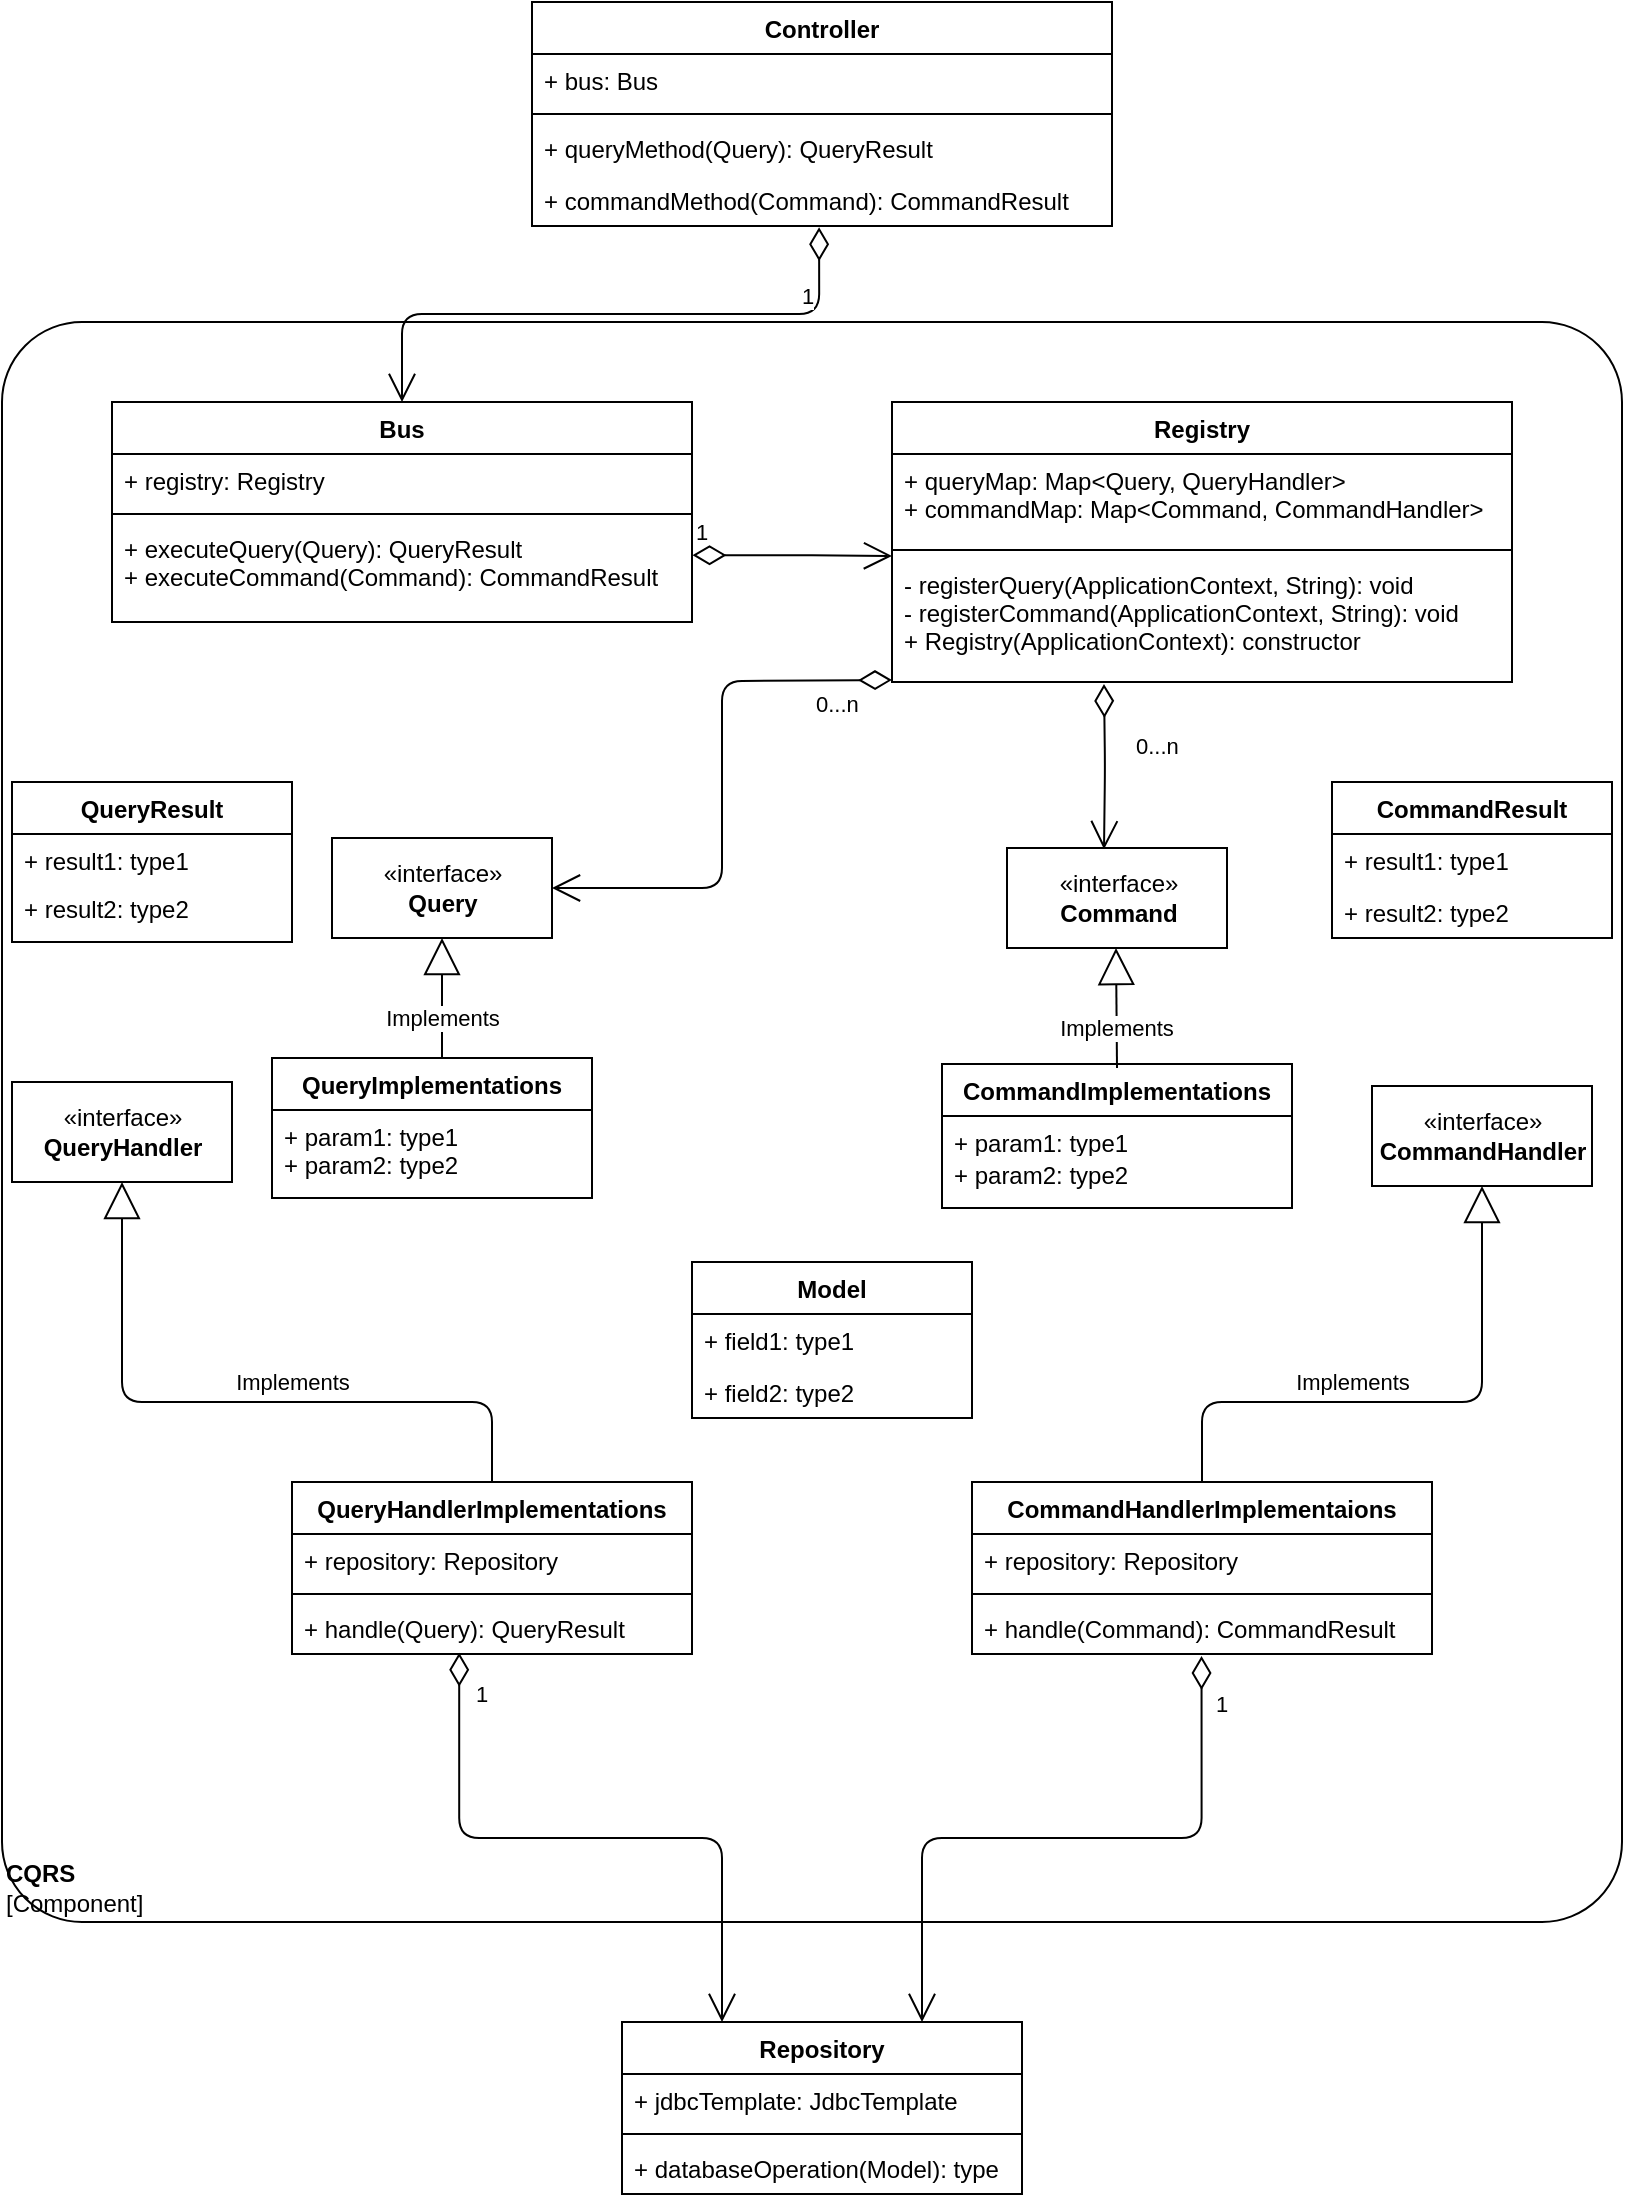 <mxfile version="13.1.14" type="device"><diagram id="9B7DLPkrnSPOSxglQv33" name="Page-1"><mxGraphModel dx="1038" dy="1680" grid="1" gridSize="10" guides="1" tooltips="1" connect="1" arrows="1" fold="1" page="1" pageScale="1" pageWidth="850" pageHeight="1100" math="0" shadow="0"><root><mxCell id="0"/><mxCell id="1" parent="0"/><mxCell id="9hxov6UwLi_tWVRm87We-3" value="&lt;div style=&quot;text-align: left&quot;&gt;&lt;b&gt;CQRS&lt;/b&gt;&lt;/div&gt;&lt;div style=&quot;text-align: left&quot;&gt;[Component]&lt;/div&gt;" style="rounded=1;whiteSpace=wrap;html=1;labelBackgroundColor=none;fillColor=#ffffff;fontColor=#000000;align=left;arcSize=5;strokeColor=#000000;verticalAlign=bottom;points=[[0.25,0,0],[0.5,0,0],[0.75,0,0],[1,0.25,0],[1,0.5,0],[1,0.75,0],[0.75,1,0],[0.5,1,0],[0.25,1,0],[0,0.75,0],[0,0.5,0],[0,0.25,0]];" parent="1" vertex="1"><mxGeometry x="15" y="-900" width="810" height="800" as="geometry"/></mxCell><mxCell id="9hxov6UwLi_tWVRm87We-5" value="Bus" style="swimlane;fontStyle=1;align=center;verticalAlign=top;childLayout=stackLayout;horizontal=1;startSize=26;horizontalStack=0;resizeParent=1;resizeParentMax=0;resizeLast=0;collapsible=1;marginBottom=0;" parent="1" vertex="1"><mxGeometry x="70" y="-860" width="290" height="110" as="geometry"/></mxCell><mxCell id="9hxov6UwLi_tWVRm87We-6" value="+ registry: Registry" style="text;strokeColor=none;fillColor=none;align=left;verticalAlign=top;spacingLeft=4;spacingRight=4;overflow=hidden;rotatable=0;points=[[0,0.5],[1,0.5]];portConstraint=eastwest;" parent="9hxov6UwLi_tWVRm87We-5" vertex="1"><mxGeometry y="26" width="290" height="26" as="geometry"/></mxCell><mxCell id="9hxov6UwLi_tWVRm87We-7" value="" style="line;strokeWidth=1;fillColor=none;align=left;verticalAlign=middle;spacingTop=-1;spacingLeft=3;spacingRight=3;rotatable=0;labelPosition=right;points=[];portConstraint=eastwest;" parent="9hxov6UwLi_tWVRm87We-5" vertex="1"><mxGeometry y="52" width="290" height="8" as="geometry"/></mxCell><mxCell id="9hxov6UwLi_tWVRm87We-8" value="+ executeQuery(Query): QueryResult&#10;+ executeCommand(Command): CommandResult" style="text;strokeColor=none;fillColor=none;align=left;verticalAlign=top;spacingLeft=4;spacingRight=4;overflow=hidden;rotatable=0;points=[[0,0.5],[1,0.5]];portConstraint=eastwest;" parent="9hxov6UwLi_tWVRm87We-5" vertex="1"><mxGeometry y="60" width="290" height="50" as="geometry"/></mxCell><mxCell id="9hxov6UwLi_tWVRm87We-9" value="Registry" style="swimlane;fontStyle=1;align=center;verticalAlign=top;childLayout=stackLayout;horizontal=1;startSize=26;horizontalStack=0;resizeParent=1;resizeParentMax=0;resizeLast=0;collapsible=1;marginBottom=0;" parent="1" vertex="1"><mxGeometry x="460" y="-860" width="310" height="140" as="geometry"/></mxCell><mxCell id="9hxov6UwLi_tWVRm87We-10" value="+ queryMap: Map&lt;Query, QueryHandler&gt;&#10;+ commandMap: Map&lt;Command, CommandHandler&gt;" style="text;strokeColor=none;fillColor=none;align=left;verticalAlign=top;spacingLeft=4;spacingRight=4;overflow=hidden;rotatable=0;points=[[0,0.5],[1,0.5]];portConstraint=eastwest;" parent="9hxov6UwLi_tWVRm87We-9" vertex="1"><mxGeometry y="26" width="310" height="44" as="geometry"/></mxCell><mxCell id="9hxov6UwLi_tWVRm87We-11" value="" style="line;strokeWidth=1;fillColor=none;align=left;verticalAlign=middle;spacingTop=-1;spacingLeft=3;spacingRight=3;rotatable=0;labelPosition=right;points=[];portConstraint=eastwest;" parent="9hxov6UwLi_tWVRm87We-9" vertex="1"><mxGeometry y="70" width="310" height="8" as="geometry"/></mxCell><mxCell id="9hxov6UwLi_tWVRm87We-12" value="- registerQuery(ApplicationContext, String): void&#10;- registerCommand(ApplicationContext, String): void&#10;+ Registry(ApplicationContext): constructor" style="text;strokeColor=none;fillColor=none;align=left;verticalAlign=top;spacingLeft=4;spacingRight=4;overflow=hidden;rotatable=0;points=[[0,0.5],[1,0.5]];portConstraint=eastwest;" parent="9hxov6UwLi_tWVRm87We-9" vertex="1"><mxGeometry y="78" width="310" height="62" as="geometry"/></mxCell><mxCell id="9hxov6UwLi_tWVRm87We-15" value="«interface»&lt;br&gt;&lt;b&gt;Query&lt;/b&gt;" style="html=1;" parent="1" vertex="1"><mxGeometry x="180" y="-642" width="110" height="50" as="geometry"/></mxCell><mxCell id="9hxov6UwLi_tWVRm87We-16" value="«interface»&lt;br&gt;&lt;b&gt;Command&lt;/b&gt;" style="html=1;" parent="1" vertex="1"><mxGeometry x="517.5" y="-637" width="110" height="50" as="geometry"/></mxCell><mxCell id="9hxov6UwLi_tWVRm87We-17" value="«interface»&lt;br&gt;&lt;b&gt;QueryHandler&lt;/b&gt;" style="html=1;" parent="1" vertex="1"><mxGeometry x="20" y="-520" width="110" height="50" as="geometry"/></mxCell><mxCell id="9hxov6UwLi_tWVRm87We-18" value="«interface»&lt;br&gt;&lt;b&gt;CommandHandler&lt;/b&gt;" style="html=1;" parent="1" vertex="1"><mxGeometry x="700" y="-518" width="110" height="50" as="geometry"/></mxCell><mxCell id="9hxov6UwLi_tWVRm87We-37" value="1" style="endArrow=open;html=1;endSize=12;startArrow=diamondThin;startSize=14;startFill=0;edgeStyle=orthogonalEdgeStyle;align=left;verticalAlign=bottom;exitX=1.001;exitY=0.332;exitDx=0;exitDy=0;exitPerimeter=0;" parent="1" source="9hxov6UwLi_tWVRm87We-8" edge="1"><mxGeometry x="-1" y="3" relative="1" as="geometry"><mxPoint x="240" y="-700" as="sourcePoint"/><mxPoint x="460" y="-783" as="targetPoint"/></mxGeometry></mxCell><mxCell id="9hxov6UwLi_tWVRm87We-39" value="0...n" style="endArrow=open;html=1;endSize=12;startArrow=diamondThin;startSize=14;startFill=0;edgeStyle=orthogonalEdgeStyle;align=left;verticalAlign=bottom;entryX=1;entryY=0.5;entryDx=0;entryDy=0;" parent="1" target="9hxov6UwLi_tWVRm87We-15" edge="1"><mxGeometry x="-0.226" y="45" relative="1" as="geometry"><mxPoint x="460" y="-721" as="sourcePoint"/><mxPoint x="475" y="-690" as="targetPoint"/><mxPoint as="offset"/></mxGeometry></mxCell><mxCell id="9hxov6UwLi_tWVRm87We-41" value="Implements" style="endArrow=block;endSize=16;endFill=0;html=1;exitX=0.5;exitY=0;exitDx=0;exitDy=0;entryX=0.5;entryY=1;entryDx=0;entryDy=0;" parent="1" target="9hxov6UwLi_tWVRm87We-15" edge="1"><mxGeometry x="-0.333" width="160" relative="1" as="geometry"><mxPoint x="235" y="-532" as="sourcePoint"/><mxPoint x="220" y="-622" as="targetPoint"/><mxPoint as="offset"/></mxGeometry></mxCell><mxCell id="9hxov6UwLi_tWVRm87We-42" value="Implements" style="endArrow=block;endSize=16;endFill=0;html=1;entryX=0.5;entryY=1;entryDx=0;entryDy=0;" parent="1" edge="1"><mxGeometry x="-0.333" width="160" relative="1" as="geometry"><mxPoint x="572.5" y="-527" as="sourcePoint"/><mxPoint x="572" y="-587" as="targetPoint"/><mxPoint as="offset"/></mxGeometry></mxCell><mxCell id="9hxov6UwLi_tWVRm87We-43" value="Implements" style="endArrow=block;endSize=16;endFill=0;html=1;exitX=0.5;exitY=0;exitDx=0;exitDy=0;entryX=0.5;entryY=1;entryDx=0;entryDy=0;" parent="1" source="9hxov6UwLi_tWVRm87We-33" target="9hxov6UwLi_tWVRm87We-17" edge="1"><mxGeometry x="-0.164" y="-10" width="160" relative="1" as="geometry"><mxPoint x="299.5" y="-280" as="sourcePoint"/><mxPoint x="299.5" y="-340" as="targetPoint"/><mxPoint as="offset"/><Array as="points"><mxPoint x="260" y="-360"/><mxPoint x="75" y="-360"/></Array></mxGeometry></mxCell><mxCell id="9hxov6UwLi_tWVRm87We-44" value="Implements" style="endArrow=block;endSize=16;endFill=0;html=1;exitX=0.5;exitY=0;exitDx=0;exitDy=0;entryX=0.5;entryY=1;entryDx=0;entryDy=0;" parent="1" source="9hxov6UwLi_tWVRm87We-29" target="9hxov6UwLi_tWVRm87We-18" edge="1"><mxGeometry x="-0.201" y="10" width="160" relative="1" as="geometry"><mxPoint x="562.8" y="-202.236" as="sourcePoint"/><mxPoint x="562.5" y="-340" as="targetPoint"/><mxPoint as="offset"/><Array as="points"><mxPoint x="615" y="-360"/><mxPoint x="755" y="-360"/></Array></mxGeometry></mxCell><mxCell id="9hxov6UwLi_tWVRm87We-57" value="Controller" style="swimlane;fontStyle=1;align=center;verticalAlign=top;childLayout=stackLayout;horizontal=1;startSize=26;horizontalStack=0;resizeParent=1;resizeParentMax=0;resizeLast=0;collapsible=1;marginBottom=0;" parent="1" vertex="1"><mxGeometry x="280" y="-1060" width="290" height="112" as="geometry"/></mxCell><mxCell id="9hxov6UwLi_tWVRm87We-58" value="+ bus: Bus" style="text;strokeColor=none;fillColor=none;align=left;verticalAlign=top;spacingLeft=4;spacingRight=4;overflow=hidden;rotatable=0;points=[[0,0.5],[1,0.5]];portConstraint=eastwest;" parent="9hxov6UwLi_tWVRm87We-57" vertex="1"><mxGeometry y="26" width="290" height="26" as="geometry"/></mxCell><mxCell id="9hxov6UwLi_tWVRm87We-59" value="" style="line;strokeWidth=1;fillColor=none;align=left;verticalAlign=middle;spacingTop=-1;spacingLeft=3;spacingRight=3;rotatable=0;labelPosition=right;points=[];portConstraint=eastwest;" parent="9hxov6UwLi_tWVRm87We-57" vertex="1"><mxGeometry y="52" width="290" height="8" as="geometry"/></mxCell><mxCell id="9hxov6UwLi_tWVRm87We-60" value="+ queryMethod(Query): QueryResult" style="text;strokeColor=none;fillColor=none;align=left;verticalAlign=top;spacingLeft=4;spacingRight=4;overflow=hidden;rotatable=0;points=[[0,0.5],[1,0.5]];portConstraint=eastwest;" parent="9hxov6UwLi_tWVRm87We-57" vertex="1"><mxGeometry y="60" width="290" height="26" as="geometry"/></mxCell><mxCell id="9hxov6UwLi_tWVRm87We-61" value="+ commandMethod(Command): CommandResult" style="text;strokeColor=none;fillColor=none;align=left;verticalAlign=top;spacingLeft=4;spacingRight=4;overflow=hidden;rotatable=0;points=[[0,0.5],[1,0.5]];portConstraint=eastwest;" parent="9hxov6UwLi_tWVRm87We-57" vertex="1"><mxGeometry y="86" width="290" height="26" as="geometry"/></mxCell><mxCell id="9hxov6UwLi_tWVRm87We-65" value="0...n" style="endArrow=open;html=1;endSize=12;startArrow=diamondThin;startSize=14;startFill=0;edgeStyle=orthogonalEdgeStyle;align=left;verticalAlign=bottom;entryX=0.441;entryY=0.012;entryDx=0;entryDy=0;entryPerimeter=0;" parent="1" target="9hxov6UwLi_tWVRm87We-16" edge="1"><mxGeometry x="-0.04" y="14" relative="1" as="geometry"><mxPoint x="566" y="-719" as="sourcePoint"/><mxPoint x="492.5" y="-610" as="targetPoint"/><mxPoint as="offset"/></mxGeometry></mxCell><mxCell id="9hxov6UwLi_tWVRm87We-21" value="QueryImplementations" style="swimlane;fontStyle=1;align=center;verticalAlign=top;childLayout=stackLayout;horizontal=1;startSize=26;horizontalStack=0;resizeParent=1;resizeParentMax=0;resizeLast=0;collapsible=1;marginBottom=0;" parent="1" vertex="1"><mxGeometry x="150" y="-532" width="160" height="70" as="geometry"/></mxCell><mxCell id="9hxov6UwLi_tWVRm87We-22" value="+ param1: type1&#10;+ param2: type2" style="text;strokeColor=none;fillColor=none;align=left;verticalAlign=top;spacingLeft=4;spacingRight=4;overflow=hidden;rotatable=0;points=[[0,0.5],[1,0.5]];portConstraint=eastwest;" parent="9hxov6UwLi_tWVRm87We-21" vertex="1"><mxGeometry y="26" width="160" height="44" as="geometry"/></mxCell><mxCell id="9hxov6UwLi_tWVRm87We-25" value="CommandImplementations" style="swimlane;fontStyle=1;childLayout=stackLayout;horizontal=1;startSize=26;fillColor=none;horizontalStack=0;resizeParent=1;resizeParentMax=0;resizeLast=0;collapsible=1;marginBottom=0;" parent="1" vertex="1"><mxGeometry x="485" y="-529" width="175" height="72" as="geometry"><mxRectangle x="627.5" y="-532" width="190" height="26" as="alternateBounds"/></mxGeometry></mxCell><mxCell id="9hxov6UwLi_tWVRm87We-27" value="+ param1: type1" style="text;strokeColor=none;fillColor=none;align=left;verticalAlign=top;spacingLeft=4;spacingRight=4;overflow=hidden;rotatable=0;points=[[0,0.5],[1,0.5]];portConstraint=eastwest;" parent="9hxov6UwLi_tWVRm87We-25" vertex="1"><mxGeometry y="26" width="175" height="16" as="geometry"/></mxCell><mxCell id="9hxov6UwLi_tWVRm87We-28" value="+ param2: type2" style="text;strokeColor=none;fillColor=none;align=left;verticalAlign=top;spacingLeft=4;spacingRight=4;overflow=hidden;rotatable=0;points=[[0,0.5],[1,0.5]];portConstraint=eastwest;" parent="9hxov6UwLi_tWVRm87We-25" vertex="1"><mxGeometry y="42" width="175" height="30" as="geometry"/></mxCell><mxCell id="9hxov6UwLi_tWVRm87We-29" value="CommandHandlerImplementaions" style="swimlane;fontStyle=1;align=center;verticalAlign=top;childLayout=stackLayout;horizontal=1;startSize=26;horizontalStack=0;resizeParent=1;resizeParentMax=0;resizeLast=0;collapsible=1;marginBottom=0;" parent="1" vertex="1"><mxGeometry x="500" y="-320" width="230" height="86" as="geometry"/></mxCell><mxCell id="9hxov6UwLi_tWVRm87We-30" value="+ repository: Repository" style="text;strokeColor=none;fillColor=none;align=left;verticalAlign=top;spacingLeft=4;spacingRight=4;overflow=hidden;rotatable=0;points=[[0,0.5],[1,0.5]];portConstraint=eastwest;" parent="9hxov6UwLi_tWVRm87We-29" vertex="1"><mxGeometry y="26" width="230" height="26" as="geometry"/></mxCell><mxCell id="9hxov6UwLi_tWVRm87We-31" value="" style="line;strokeWidth=1;fillColor=none;align=left;verticalAlign=middle;spacingTop=-1;spacingLeft=3;spacingRight=3;rotatable=0;labelPosition=right;points=[];portConstraint=eastwest;" parent="9hxov6UwLi_tWVRm87We-29" vertex="1"><mxGeometry y="52" width="230" height="8" as="geometry"/></mxCell><mxCell id="9hxov6UwLi_tWVRm87We-32" value="+ handle(Command): CommandResult" style="text;strokeColor=none;fillColor=none;align=left;verticalAlign=top;spacingLeft=4;spacingRight=4;overflow=hidden;rotatable=0;points=[[0,0.5],[1,0.5]];portConstraint=eastwest;" parent="9hxov6UwLi_tWVRm87We-29" vertex="1"><mxGeometry y="60" width="230" height="26" as="geometry"/></mxCell><mxCell id="9hxov6UwLi_tWVRm87We-33" value="QueryHandlerImplementations" style="swimlane;fontStyle=1;align=center;verticalAlign=top;childLayout=stackLayout;horizontal=1;startSize=26;horizontalStack=0;resizeParent=1;resizeParentMax=0;resizeLast=0;collapsible=1;marginBottom=0;" parent="1" vertex="1"><mxGeometry x="160" y="-320" width="200" height="86" as="geometry"/></mxCell><mxCell id="9hxov6UwLi_tWVRm87We-34" value="+ repository: Repository" style="text;strokeColor=none;fillColor=none;align=left;verticalAlign=top;spacingLeft=4;spacingRight=4;overflow=hidden;rotatable=0;points=[[0,0.5],[1,0.5]];portConstraint=eastwest;" parent="9hxov6UwLi_tWVRm87We-33" vertex="1"><mxGeometry y="26" width="200" height="26" as="geometry"/></mxCell><mxCell id="9hxov6UwLi_tWVRm87We-35" value="" style="line;strokeWidth=1;fillColor=none;align=left;verticalAlign=middle;spacingTop=-1;spacingLeft=3;spacingRight=3;rotatable=0;labelPosition=right;points=[];portConstraint=eastwest;" parent="9hxov6UwLi_tWVRm87We-33" vertex="1"><mxGeometry y="52" width="200" height="8" as="geometry"/></mxCell><mxCell id="9hxov6UwLi_tWVRm87We-36" value="+ handle(Query): QueryResult" style="text;strokeColor=none;fillColor=none;align=left;verticalAlign=top;spacingLeft=4;spacingRight=4;overflow=hidden;rotatable=0;points=[[0,0.5],[1,0.5]];portConstraint=eastwest;" parent="9hxov6UwLi_tWVRm87We-33" vertex="1"><mxGeometry y="60" width="200" height="26" as="geometry"/></mxCell><mxCell id="9hxov6UwLi_tWVRm87We-52" value="Repository" style="swimlane;fontStyle=1;align=center;verticalAlign=top;childLayout=stackLayout;horizontal=1;startSize=26;horizontalStack=0;resizeParent=1;resizeParentMax=0;resizeLast=0;collapsible=1;marginBottom=0;" parent="1" vertex="1"><mxGeometry x="325" y="-50" width="200" height="86" as="geometry"/></mxCell><mxCell id="9hxov6UwLi_tWVRm87We-53" value="+ jdbcTemplate: JdbcTemplate" style="text;strokeColor=none;fillColor=none;align=left;verticalAlign=top;spacingLeft=4;spacingRight=4;overflow=hidden;rotatable=0;points=[[0,0.5],[1,0.5]];portConstraint=eastwest;" parent="9hxov6UwLi_tWVRm87We-52" vertex="1"><mxGeometry y="26" width="200" height="26" as="geometry"/></mxCell><mxCell id="9hxov6UwLi_tWVRm87We-54" value="" style="line;strokeWidth=1;fillColor=none;align=left;verticalAlign=middle;spacingTop=-1;spacingLeft=3;spacingRight=3;rotatable=0;labelPosition=right;points=[];portConstraint=eastwest;" parent="9hxov6UwLi_tWVRm87We-52" vertex="1"><mxGeometry y="52" width="200" height="8" as="geometry"/></mxCell><mxCell id="9hxov6UwLi_tWVRm87We-55" value="+ databaseOperation(Model): type" style="text;strokeColor=none;fillColor=none;align=left;verticalAlign=top;spacingLeft=4;spacingRight=4;overflow=hidden;rotatable=0;points=[[0,0.5],[1,0.5]];portConstraint=eastwest;" parent="9hxov6UwLi_tWVRm87We-52" vertex="1"><mxGeometry y="60" width="200" height="26" as="geometry"/></mxCell><mxCell id="9hxov6UwLi_tWVRm87We-67" value="1" style="endArrow=open;html=1;endSize=12;startArrow=diamondThin;startSize=14;startFill=0;edgeStyle=orthogonalEdgeStyle;align=left;verticalAlign=bottom;exitX=0.495;exitY=1.023;exitDx=0;exitDy=0;exitPerimeter=0;entryX=0.5;entryY=0;entryDx=0;entryDy=0;" parent="1" source="9hxov6UwLi_tWVRm87We-61" target="9hxov6UwLi_tWVRm87We-5" edge="1"><mxGeometry x="-0.71" y="-11" relative="1" as="geometry"><mxPoint x="190" y="-880" as="sourcePoint"/><mxPoint x="350" y="-880" as="targetPoint"/><mxPoint as="offset"/></mxGeometry></mxCell><mxCell id="9hxov6UwLi_tWVRm87We-68" value="1" style="endArrow=open;html=1;endSize=12;startArrow=diamondThin;startSize=14;startFill=0;edgeStyle=orthogonalEdgeStyle;align=left;verticalAlign=bottom;exitX=0.418;exitY=0.977;exitDx=0;exitDy=0;exitPerimeter=0;entryX=0.25;entryY=0;entryDx=0;entryDy=0;" parent="1" source="9hxov6UwLi_tWVRm87We-36" target="9hxov6UwLi_tWVRm87We-52" edge="1"><mxGeometry x="-0.811" y="6" relative="1" as="geometry"><mxPoint x="265" y="-130" as="sourcePoint"/><mxPoint x="425" y="-130" as="targetPoint"/><mxPoint as="offset"/></mxGeometry></mxCell><mxCell id="9hxov6UwLi_tWVRm87We-69" value="1" style="endArrow=open;html=1;endSize=12;startArrow=diamondThin;startSize=14;startFill=0;edgeStyle=orthogonalEdgeStyle;align=left;verticalAlign=bottom;exitX=0.499;exitY=1.038;exitDx=0;exitDy=0;exitPerimeter=0;entryX=0.75;entryY=0;entryDx=0;entryDy=0;" parent="1" source="9hxov6UwLi_tWVRm87We-32" target="9hxov6UwLi_tWVRm87We-52" edge="1"><mxGeometry x="-0.795" y="5" relative="1" as="geometry"><mxPoint x="510" y="-70" as="sourcePoint"/><mxPoint x="670" y="-70" as="targetPoint"/><mxPoint as="offset"/></mxGeometry></mxCell><mxCell id="9hxov6UwLi_tWVRm87We-72" value="QueryResult" style="swimlane;fontStyle=1;childLayout=stackLayout;horizontal=1;startSize=26;fillColor=none;horizontalStack=0;resizeParent=1;resizeParentMax=0;resizeLast=0;collapsible=1;marginBottom=0;" parent="1" vertex="1"><mxGeometry x="20" y="-670" width="140" height="80" as="geometry"/></mxCell><mxCell id="9hxov6UwLi_tWVRm87We-73" value="+ result1: type1" style="text;strokeColor=none;fillColor=none;align=left;verticalAlign=top;spacingLeft=4;spacingRight=4;overflow=hidden;rotatable=0;points=[[0,0.5],[1,0.5]];portConstraint=eastwest;" parent="9hxov6UwLi_tWVRm87We-72" vertex="1"><mxGeometry y="26" width="140" height="24" as="geometry"/></mxCell><mxCell id="9hxov6UwLi_tWVRm87We-74" value="+ result2: type2" style="text;strokeColor=none;fillColor=none;align=left;verticalAlign=top;spacingLeft=4;spacingRight=4;overflow=hidden;rotatable=0;points=[[0,0.5],[1,0.5]];portConstraint=eastwest;" parent="9hxov6UwLi_tWVRm87We-72" vertex="1"><mxGeometry y="50" width="140" height="30" as="geometry"/></mxCell><mxCell id="9hxov6UwLi_tWVRm87We-80" value="CommandResult" style="swimlane;fontStyle=1;childLayout=stackLayout;horizontal=1;startSize=26;fillColor=none;horizontalStack=0;resizeParent=1;resizeParentMax=0;resizeLast=0;collapsible=1;marginBottom=0;" parent="1" vertex="1"><mxGeometry x="680" y="-670" width="140" height="78" as="geometry"/></mxCell><mxCell id="9hxov6UwLi_tWVRm87We-81" value="+ result1: type1" style="text;strokeColor=none;fillColor=none;align=left;verticalAlign=top;spacingLeft=4;spacingRight=4;overflow=hidden;rotatable=0;points=[[0,0.5],[1,0.5]];portConstraint=eastwest;" parent="9hxov6UwLi_tWVRm87We-80" vertex="1"><mxGeometry y="26" width="140" height="26" as="geometry"/></mxCell><mxCell id="9hxov6UwLi_tWVRm87We-82" value="+ result2: type2" style="text;strokeColor=none;fillColor=none;align=left;verticalAlign=top;spacingLeft=4;spacingRight=4;overflow=hidden;rotatable=0;points=[[0,0.5],[1,0.5]];portConstraint=eastwest;" parent="9hxov6UwLi_tWVRm87We-80" vertex="1"><mxGeometry y="52" width="140" height="26" as="geometry"/></mxCell><mxCell id="FzRck9CxWHYO31_jMPen-1" value="Model" style="swimlane;fontStyle=1;childLayout=stackLayout;horizontal=1;startSize=26;fillColor=none;horizontalStack=0;resizeParent=1;resizeParentMax=0;resizeLast=0;collapsible=1;marginBottom=0;" vertex="1" parent="1"><mxGeometry x="360" y="-430" width="140" height="78" as="geometry"/></mxCell><mxCell id="FzRck9CxWHYO31_jMPen-2" value="+ field1: type1" style="text;strokeColor=none;fillColor=none;align=left;verticalAlign=top;spacingLeft=4;spacingRight=4;overflow=hidden;rotatable=0;points=[[0,0.5],[1,0.5]];portConstraint=eastwest;" vertex="1" parent="FzRck9CxWHYO31_jMPen-1"><mxGeometry y="26" width="140" height="26" as="geometry"/></mxCell><mxCell id="FzRck9CxWHYO31_jMPen-3" value="+ field2: type2" style="text;strokeColor=none;fillColor=none;align=left;verticalAlign=top;spacingLeft=4;spacingRight=4;overflow=hidden;rotatable=0;points=[[0,0.5],[1,0.5]];portConstraint=eastwest;" vertex="1" parent="FzRck9CxWHYO31_jMPen-1"><mxGeometry y="52" width="140" height="26" as="geometry"/></mxCell></root></mxGraphModel></diagram></mxfile>